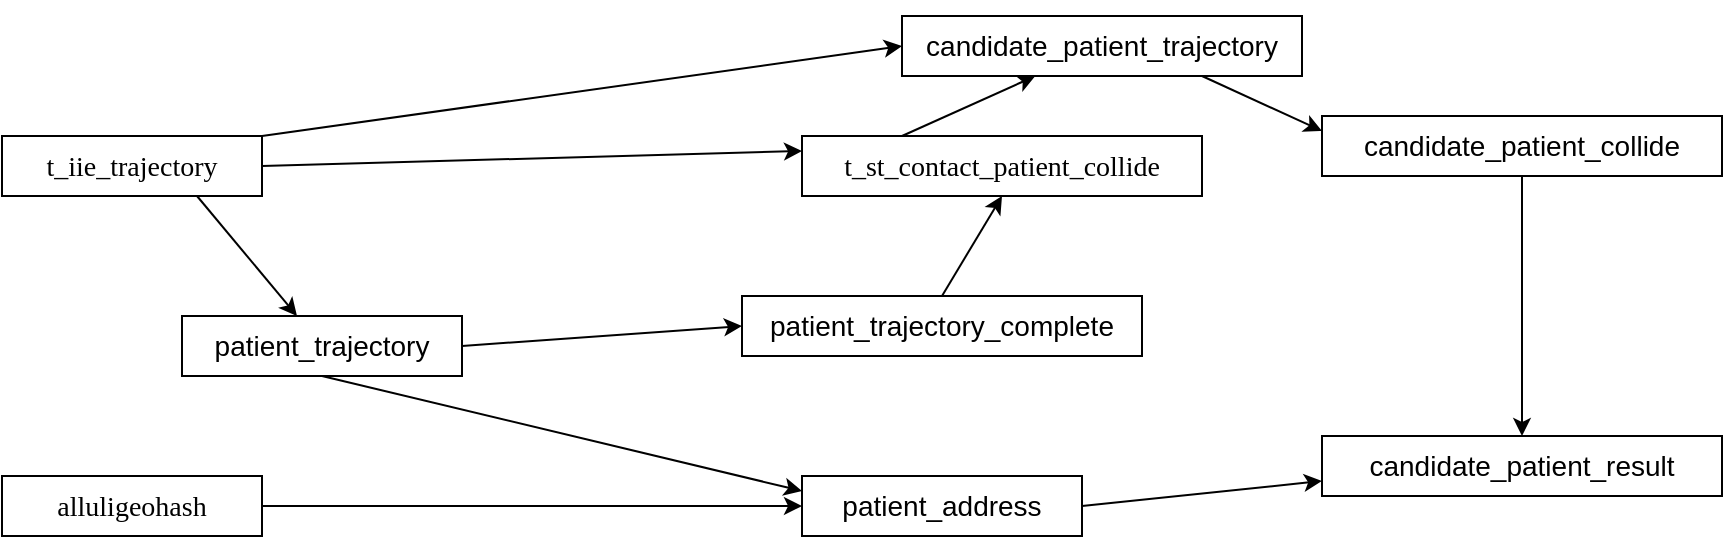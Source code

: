 <mxfile version="18.0.8" type="github">
  <diagram id="BjncxYA5NqWjLkUP5t2P" name="Page-1">
    <mxGraphModel dx="1038" dy="547" grid="1" gridSize="10" guides="1" tooltips="1" connect="1" arrows="1" fold="1" page="1" pageScale="1" pageWidth="827" pageHeight="1169" math="0" shadow="0">
      <root>
        <mxCell id="0" />
        <mxCell id="1" parent="0" />
        <mxCell id="5ZKgEueDKcrBrXA8dDzn-1" value="&lt;p class=&quot;MsoNormal&quot; style=&quot;font-size: 14px;&quot;&gt;&lt;span style=&quot;font-family: Cambria; font-size: 14px;&quot;&gt;t_iie_trajectory&lt;/span&gt;&lt;/p&gt;" style="rounded=0;whiteSpace=wrap;html=1;fontSize=14;" vertex="1" parent="1">
          <mxGeometry x="40" y="110" width="130" height="30" as="geometry" />
        </mxCell>
        <mxCell id="5ZKgEueDKcrBrXA8dDzn-2" value="&lt;p class=&quot;MsoNormal&quot; style=&quot;font-size: 14px;&quot;&gt;patient_trajectory&lt;br style=&quot;font-size: 14px;&quot;&gt;&lt;/p&gt;" style="rounded=0;whiteSpace=wrap;html=1;fontSize=14;" vertex="1" parent="1">
          <mxGeometry x="130" y="200" width="140" height="30" as="geometry" />
        </mxCell>
        <mxCell id="5ZKgEueDKcrBrXA8dDzn-3" value="&lt;p class=&quot;MsoNormal&quot; style=&quot;font-size: 14px;&quot;&gt;patient_trajectory_complete&lt;/p&gt;" style="rounded=0;whiteSpace=wrap;html=1;fontSize=14;" vertex="1" parent="1">
          <mxGeometry x="410" y="190" width="200" height="30" as="geometry" />
        </mxCell>
        <mxCell id="5ZKgEueDKcrBrXA8dDzn-7" value="&lt;p class=&quot;MsoNormal&quot; style=&quot;font-size: 14px;&quot;&gt;patient_address&lt;/p&gt;" style="rounded=0;whiteSpace=wrap;html=1;fontSize=14;" vertex="1" parent="1">
          <mxGeometry x="440" y="280" width="140" height="30" as="geometry" />
        </mxCell>
        <mxCell id="5ZKgEueDKcrBrXA8dDzn-11" value="" style="endArrow=classic;html=1;rounded=0;fontSize=14;entryX=0;entryY=0.25;entryDx=0;entryDy=0;exitX=0.5;exitY=1;exitDx=0;exitDy=0;" edge="1" parent="1" source="5ZKgEueDKcrBrXA8dDzn-2" target="5ZKgEueDKcrBrXA8dDzn-7">
          <mxGeometry width="50" height="50" relative="1" as="geometry">
            <mxPoint x="310" y="250" as="sourcePoint" />
            <mxPoint x="360" y="200" as="targetPoint" />
          </mxGeometry>
        </mxCell>
        <mxCell id="5ZKgEueDKcrBrXA8dDzn-12" value="&lt;p class=&quot;MsoNormal&quot;&gt;&lt;span style=&quot;mso-spacerun:&#39;yes&#39;;font-family:&#39;Times New Roman&#39;;mso-fareast-font-family:宋体;&lt;br/&gt;font-size:10.5pt;mso-font-kerning:1.0pt;&quot;&gt;t_st_contact_patient_collide&lt;/span&gt;&lt;/p&gt;" style="rounded=0;whiteSpace=wrap;html=1;fontSize=14;" vertex="1" parent="1">
          <mxGeometry x="440" y="110" width="200" height="30" as="geometry" />
        </mxCell>
        <mxCell id="5ZKgEueDKcrBrXA8dDzn-14" value="" style="endArrow=classic;html=1;rounded=0;fontSize=14;entryX=0;entryY=0.25;entryDx=0;entryDy=0;exitX=1;exitY=0.5;exitDx=0;exitDy=0;" edge="1" parent="1" source="5ZKgEueDKcrBrXA8dDzn-1" target="5ZKgEueDKcrBrXA8dDzn-12">
          <mxGeometry width="50" height="50" relative="1" as="geometry">
            <mxPoint x="350" y="160" as="sourcePoint" />
            <mxPoint x="400" y="110" as="targetPoint" />
          </mxGeometry>
        </mxCell>
        <mxCell id="5ZKgEueDKcrBrXA8dDzn-15" value="" style="endArrow=classic;html=1;rounded=0;fontSize=14;exitX=0.75;exitY=1;exitDx=0;exitDy=0;" edge="1" parent="1" source="5ZKgEueDKcrBrXA8dDzn-1" target="5ZKgEueDKcrBrXA8dDzn-2">
          <mxGeometry width="50" height="50" relative="1" as="geometry">
            <mxPoint x="130" y="160" as="sourcePoint" />
            <mxPoint x="180" y="110" as="targetPoint" />
          </mxGeometry>
        </mxCell>
        <mxCell id="5ZKgEueDKcrBrXA8dDzn-16" value="&lt;p class=&quot;MsoNormal&quot;&gt;candidate_patient_trajectory&lt;br&gt;&lt;/p&gt;" style="rounded=0;whiteSpace=wrap;html=1;fontSize=14;" vertex="1" parent="1">
          <mxGeometry x="490" y="50" width="200" height="30" as="geometry" />
        </mxCell>
        <mxCell id="5ZKgEueDKcrBrXA8dDzn-17" value="" style="endArrow=classic;html=1;rounded=0;fontSize=14;exitX=0.25;exitY=0;exitDx=0;exitDy=0;" edge="1" parent="1" source="5ZKgEueDKcrBrXA8dDzn-12" target="5ZKgEueDKcrBrXA8dDzn-16">
          <mxGeometry width="50" height="50" relative="1" as="geometry">
            <mxPoint x="380" y="120" as="sourcePoint" />
            <mxPoint x="430" y="70" as="targetPoint" />
          </mxGeometry>
        </mxCell>
        <mxCell id="5ZKgEueDKcrBrXA8dDzn-18" value="" style="endArrow=classic;html=1;rounded=0;fontSize=14;exitX=1;exitY=0;exitDx=0;exitDy=0;entryX=0;entryY=0.5;entryDx=0;entryDy=0;" edge="1" parent="1" source="5ZKgEueDKcrBrXA8dDzn-1" target="5ZKgEueDKcrBrXA8dDzn-16">
          <mxGeometry width="50" height="50" relative="1" as="geometry">
            <mxPoint x="240" y="110" as="sourcePoint" />
            <mxPoint x="290" y="60" as="targetPoint" />
          </mxGeometry>
        </mxCell>
        <mxCell id="5ZKgEueDKcrBrXA8dDzn-19" value="" style="endArrow=classic;html=1;rounded=0;fontSize=14;exitX=1;exitY=0.5;exitDx=0;exitDy=0;" edge="1" parent="1" source="5ZKgEueDKcrBrXA8dDzn-2">
          <mxGeometry width="50" height="50" relative="1" as="geometry">
            <mxPoint x="270" y="210" as="sourcePoint" />
            <mxPoint x="410" y="205" as="targetPoint" />
          </mxGeometry>
        </mxCell>
        <mxCell id="5ZKgEueDKcrBrXA8dDzn-20" value="&lt;p class=&quot;MsoNormal&quot;&gt;candidate_patient_collide&lt;br&gt;&lt;/p&gt;" style="rounded=0;whiteSpace=wrap;html=1;fontSize=14;" vertex="1" parent="1">
          <mxGeometry x="700" y="100" width="200" height="30" as="geometry" />
        </mxCell>
        <mxCell id="5ZKgEueDKcrBrXA8dDzn-21" value="" style="endArrow=classic;html=1;rounded=0;fontSize=14;exitX=0.75;exitY=1;exitDx=0;exitDy=0;entryX=0;entryY=0.25;entryDx=0;entryDy=0;" edge="1" parent="1" source="5ZKgEueDKcrBrXA8dDzn-16" target="5ZKgEueDKcrBrXA8dDzn-20">
          <mxGeometry width="50" height="50" relative="1" as="geometry">
            <mxPoint x="710" y="310" as="sourcePoint" />
            <mxPoint x="760" y="260" as="targetPoint" />
          </mxGeometry>
        </mxCell>
        <mxCell id="5ZKgEueDKcrBrXA8dDzn-22" value="&lt;p class=&quot;MsoNormal&quot;&gt;candidate_patient_result&lt;br&gt;&lt;/p&gt;" style="rounded=0;whiteSpace=wrap;html=1;fontSize=14;" vertex="1" parent="1">
          <mxGeometry x="700" y="260" width="200" height="30" as="geometry" />
        </mxCell>
        <mxCell id="5ZKgEueDKcrBrXA8dDzn-23" value="" style="endArrow=classic;html=1;rounded=0;fontSize=14;entryX=0.5;entryY=0;entryDx=0;entryDy=0;" edge="1" parent="1" source="5ZKgEueDKcrBrXA8dDzn-20" target="5ZKgEueDKcrBrXA8dDzn-22">
          <mxGeometry width="50" height="50" relative="1" as="geometry">
            <mxPoint x="780" y="260" as="sourcePoint" />
            <mxPoint x="830" y="210" as="targetPoint" />
          </mxGeometry>
        </mxCell>
        <mxCell id="5ZKgEueDKcrBrXA8dDzn-24" value="" style="endArrow=classic;html=1;rounded=0;fontSize=14;exitX=1;exitY=0.5;exitDx=0;exitDy=0;entryX=0;entryY=0.75;entryDx=0;entryDy=0;" edge="1" parent="1" source="5ZKgEueDKcrBrXA8dDzn-7" target="5ZKgEueDKcrBrXA8dDzn-22">
          <mxGeometry width="50" height="50" relative="1" as="geometry">
            <mxPoint x="750" y="420" as="sourcePoint" />
            <mxPoint x="800" y="370" as="targetPoint" />
          </mxGeometry>
        </mxCell>
        <mxCell id="5ZKgEueDKcrBrXA8dDzn-25" value="&lt;p class=&quot;MsoNormal&quot; style=&quot;font-size: 14px;&quot;&gt;&lt;span style=&quot;font-family: Cambria; font-size: 14px;&quot;&gt;alluligeohash&lt;/span&gt;&lt;/p&gt;" style="rounded=0;whiteSpace=wrap;html=1;fontSize=14;" vertex="1" parent="1">
          <mxGeometry x="40" y="280" width="130" height="30" as="geometry" />
        </mxCell>
        <mxCell id="5ZKgEueDKcrBrXA8dDzn-26" value="" style="endArrow=classic;html=1;rounded=0;fontSize=14;exitX=1;exitY=0.5;exitDx=0;exitDy=0;entryX=0;entryY=0.5;entryDx=0;entryDy=0;" edge="1" parent="1" source="5ZKgEueDKcrBrXA8dDzn-25" target="5ZKgEueDKcrBrXA8dDzn-7">
          <mxGeometry width="50" height="50" relative="1" as="geometry">
            <mxPoint x="350" y="400" as="sourcePoint" />
            <mxPoint x="400" y="350" as="targetPoint" />
          </mxGeometry>
        </mxCell>
        <mxCell id="5ZKgEueDKcrBrXA8dDzn-28" value="" style="endArrow=classic;html=1;rounded=0;fontSize=14;exitX=0.5;exitY=0;exitDx=0;exitDy=0;entryX=0.5;entryY=1;entryDx=0;entryDy=0;" edge="1" parent="1" source="5ZKgEueDKcrBrXA8dDzn-3" target="5ZKgEueDKcrBrXA8dDzn-12">
          <mxGeometry width="50" height="50" relative="1" as="geometry">
            <mxPoint x="340" y="190" as="sourcePoint" />
            <mxPoint x="390" y="140" as="targetPoint" />
          </mxGeometry>
        </mxCell>
      </root>
    </mxGraphModel>
  </diagram>
</mxfile>

